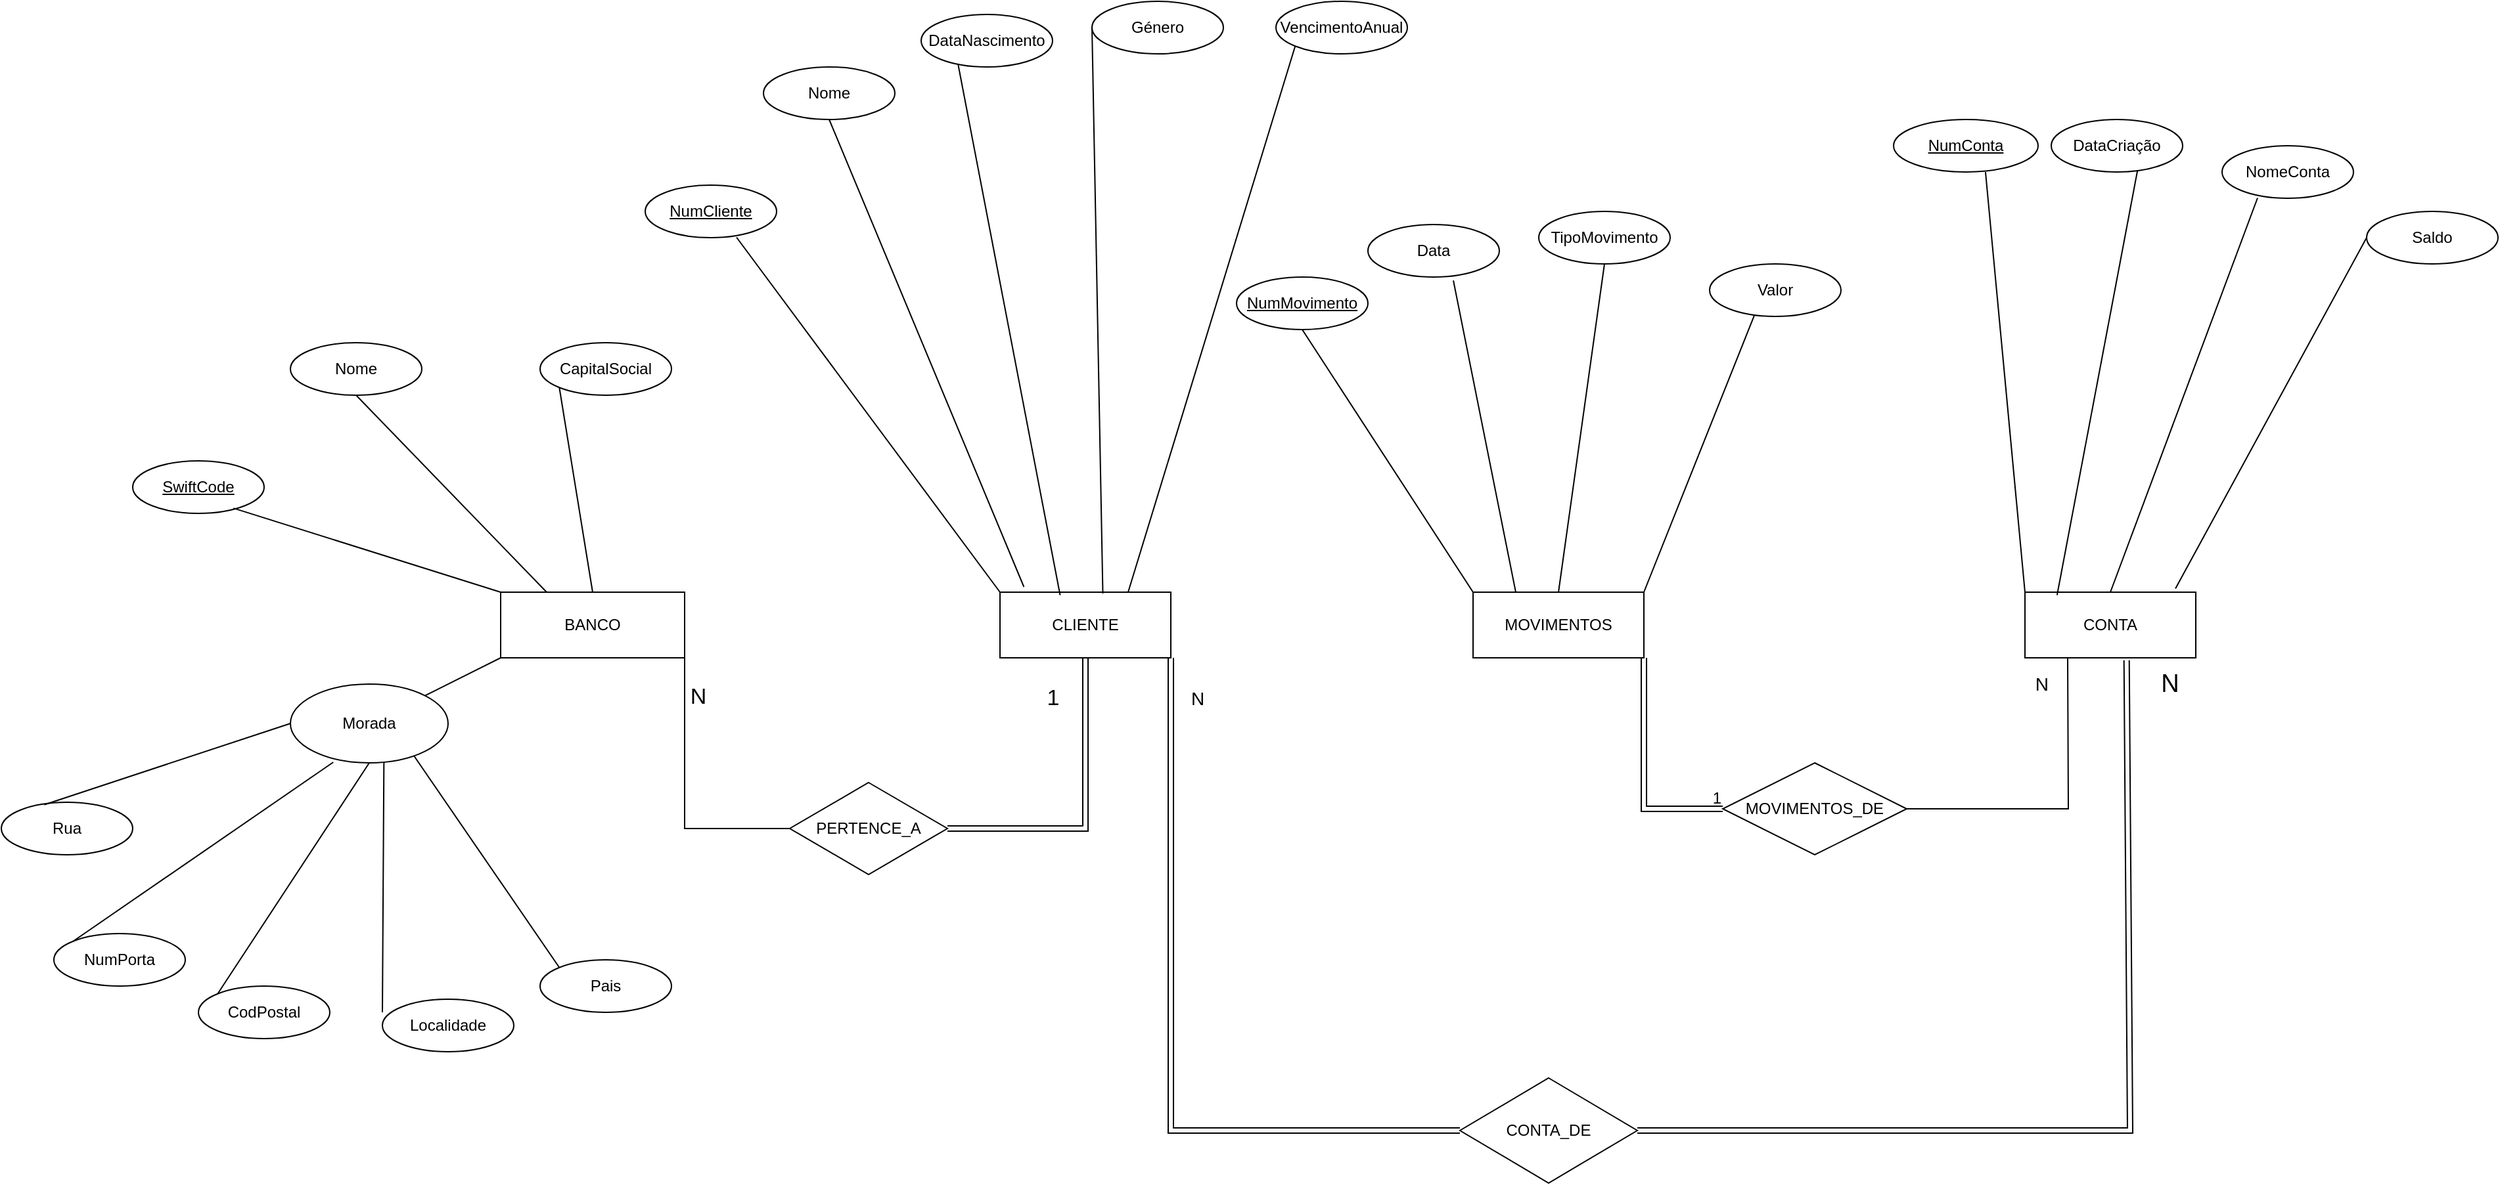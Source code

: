<mxfile version="28.2.4">
  <diagram name="Página-1" id="m5Xmwx6257ME347K5xNz">
    <mxGraphModel dx="2112" dy="1320" grid="1" gridSize="10" guides="1" tooltips="1" connect="1" arrows="1" fold="1" page="1" pageScale="1" pageWidth="1654" pageHeight="2336" math="0" shadow="0">
      <root>
        <mxCell id="0" />
        <mxCell id="1" parent="0" />
        <mxCell id="WJ1Ai5yTPcV2p-_aBd-Y-1" value="BANCO" style="whiteSpace=wrap;html=1;align=center;" vertex="1" parent="1">
          <mxGeometry x="410" y="880" width="140" height="50" as="geometry" />
        </mxCell>
        <mxCell id="WJ1Ai5yTPcV2p-_aBd-Y-2" value="&lt;font style=&quot;vertical-align: inherit;&quot; dir=&quot;auto&quot;&gt;&lt;font style=&quot;vertical-align: inherit;&quot; dir=&quot;auto&quot;&gt;SwiftCode&lt;/font&gt;&lt;/font&gt;" style="ellipse;whiteSpace=wrap;html=1;align=center;fontStyle=4;" vertex="1" parent="1">
          <mxGeometry x="130" y="780" width="100" height="40" as="geometry" />
        </mxCell>
        <mxCell id="WJ1Ai5yTPcV2p-_aBd-Y-3" value="&lt;font style=&quot;vertical-align: inherit;&quot; dir=&quot;auto&quot;&gt;&lt;font style=&quot;vertical-align: inherit;&quot; dir=&quot;auto&quot;&gt;Nome&lt;/font&gt;&lt;/font&gt;" style="ellipse;whiteSpace=wrap;html=1;align=center;" vertex="1" parent="1">
          <mxGeometry x="250" y="690" width="100" height="40" as="geometry" />
        </mxCell>
        <mxCell id="WJ1Ai5yTPcV2p-_aBd-Y-4" value="&lt;font style=&quot;vertical-align: inherit;&quot; dir=&quot;auto&quot;&gt;&lt;font style=&quot;vertical-align: inherit;&quot; dir=&quot;auto&quot;&gt;&lt;font style=&quot;vertical-align: inherit;&quot; dir=&quot;auto&quot;&gt;&lt;font style=&quot;vertical-align: inherit;&quot; dir=&quot;auto&quot;&gt;Rua&lt;/font&gt;&lt;/font&gt;&lt;/font&gt;&lt;/font&gt;" style="ellipse;whiteSpace=wrap;html=1;align=center;" vertex="1" parent="1">
          <mxGeometry x="30" y="1040" width="100" height="40" as="geometry" />
        </mxCell>
        <mxCell id="WJ1Ai5yTPcV2p-_aBd-Y-5" value="&lt;font style=&quot;vertical-align: inherit;&quot; dir=&quot;auto&quot;&gt;&lt;font style=&quot;vertical-align: inherit;&quot; dir=&quot;auto&quot;&gt;&lt;font style=&quot;vertical-align: inherit;&quot; dir=&quot;auto&quot;&gt;&lt;font style=&quot;vertical-align: inherit;&quot; dir=&quot;auto&quot;&gt;&lt;font style=&quot;vertical-align: inherit;&quot; dir=&quot;auto&quot;&gt;&lt;font style=&quot;vertical-align: inherit;&quot; dir=&quot;auto&quot;&gt;NumPorta&lt;/font&gt;&lt;/font&gt;&lt;/font&gt;&lt;/font&gt;&lt;/font&gt;&lt;/font&gt;" style="ellipse;whiteSpace=wrap;html=1;align=center;" vertex="1" parent="1">
          <mxGeometry x="70" y="1140" width="100" height="40" as="geometry" />
        </mxCell>
        <mxCell id="WJ1Ai5yTPcV2p-_aBd-Y-6" value="&lt;font style=&quot;vertical-align: inherit;&quot; dir=&quot;auto&quot;&gt;&lt;font style=&quot;vertical-align: inherit;&quot; dir=&quot;auto&quot;&gt;&lt;font style=&quot;vertical-align: inherit;&quot; dir=&quot;auto&quot;&gt;&lt;font style=&quot;vertical-align: inherit;&quot; dir=&quot;auto&quot;&gt;&lt;font style=&quot;vertical-align: inherit;&quot; dir=&quot;auto&quot;&gt;&lt;font style=&quot;vertical-align: inherit;&quot; dir=&quot;auto&quot;&gt;&lt;font style=&quot;vertical-align: inherit;&quot; dir=&quot;auto&quot;&gt;&lt;font style=&quot;vertical-align: inherit;&quot; dir=&quot;auto&quot;&gt;CodPostal&lt;/font&gt;&lt;/font&gt;&lt;/font&gt;&lt;/font&gt;&lt;/font&gt;&lt;/font&gt;&lt;/font&gt;&lt;/font&gt;" style="ellipse;whiteSpace=wrap;html=1;align=center;" vertex="1" parent="1">
          <mxGeometry x="180" y="1180" width="100" height="40" as="geometry" />
        </mxCell>
        <mxCell id="WJ1Ai5yTPcV2p-_aBd-Y-7" value="&lt;font style=&quot;vertical-align: inherit;&quot; dir=&quot;auto&quot;&gt;&lt;font style=&quot;vertical-align: inherit;&quot; dir=&quot;auto&quot;&gt;&lt;font style=&quot;vertical-align: inherit;&quot; dir=&quot;auto&quot;&gt;&lt;font style=&quot;vertical-align: inherit;&quot; dir=&quot;auto&quot;&gt;&lt;font style=&quot;vertical-align: inherit;&quot; dir=&quot;auto&quot;&gt;&lt;font style=&quot;vertical-align: inherit;&quot; dir=&quot;auto&quot;&gt;&lt;font style=&quot;vertical-align: inherit;&quot; dir=&quot;auto&quot;&gt;&lt;font style=&quot;vertical-align: inherit;&quot; dir=&quot;auto&quot;&gt;&lt;font style=&quot;vertical-align: inherit;&quot; dir=&quot;auto&quot;&gt;&lt;font style=&quot;vertical-align: inherit;&quot; dir=&quot;auto&quot;&gt;Localidade&lt;/font&gt;&lt;/font&gt;&lt;/font&gt;&lt;/font&gt;&lt;/font&gt;&lt;/font&gt;&lt;/font&gt;&lt;/font&gt;&lt;/font&gt;&lt;/font&gt;&lt;span style=&quot;color: rgba(0, 0, 0, 0); font-family: monospace; font-size: 0px; text-align: start; text-wrap-mode: nowrap;&quot;&gt;&lt;font style=&quot;vertical-align: inherit;&quot; dir=&quot;auto&quot;&gt;&lt;font style=&quot;vertical-align: inherit;&quot; dir=&quot;auto&quot;&gt;%3CmxGraphModel%3E%3Croot%3E%3CmxCell%20id%3D%220%22%2F%3E%3CmxCell%20id%3D%221%22%20parent%3D%220%22%2F%3E%3CmxCell%20id%3D%222%22%20value%3D%22%26lt%3Bfont%20style%3D%26quot%3Bvertical-align n%3A%20herdar%3B%26quot%3B%20dir%3D%26quot%3Bauto%26quot%3B%26gt%3B%26lt%3Bfonte%20estilo%3D%26quot%3Balinhamento-vertical%3A%20herdar%3B%26quot%3B%20dir%3D%26quot%3Bauto%26quot%3B%26gt%3B%26lt%3Bf ont%20style%3D%26quot%3Bvertical-align%3A%20inherit%3B%26quot%3B%20dir%3D%26quot%3Bauto%26quot%3B%26gt%3B%26lt%3Bfont%20style%3D%26quot%3Bvertical-align%3A%20inherit%3B%26quot%3B%20dir%3D%26q uot%3Bauto%26quot%3B%26gt%3B%26lt%3Bfonte%20estilo%3D%26quot%3Balinhamentovertical%3A%20herdar%3B%26quot%3B%20dir%3D%26quot%3Bauto%26quot%3B%26gt%3B%26lt%3Bfonte%20estilo%3D%26quot%3Balinhamentovertical%3A %20herdar%3B%26quot%3B%20dir%3D%26quot%3Bauto%26quot%3B%26gt%3B%26lt%3Bfonte%20estilo%3D%26quot%3Balinhamento-vertical%3A%20herdar%3B%26quot%3B%20dir%3D%26quot%3Bauto%26quot%3B%26gt%3B%26lt%3Bfonte% 20style%3D%26quot%3Bvertical-align%3A%20inherit%3B%26quot%3B%20dir%3D%26quot%3Bauto%26quot%3B%26gt%3BCodPostal%26lt%3B%2Ffont%26gt%3B%26lt%3B%2Ffont%26gt%3B%26lt%3B%2Ffont%26gt%3B%26lt%3B%2Ffont%26gt%3B%26lt%3B%2Ffo nt%26gt%3B%26lt%3B%2Ffont%26gt%3B%26lt%3B%2Ffont%26gt%3B%26lt%3B%2Ffont%26gt%3B%26lt%3B%2Ffont% 26gt% 3B% 22% 20estilo% 3D% 22elipse% 3BwhiteSpace% 3Dwrap% 3Bhtml% 3D1% 3Balign% 3Dcenter% 3B% 22% 20vértice% 3 D%221%22%20pai%3D%221%22%3E%3CmxGeometria%20x%3D%22670%22%20y%3D%22750%22%20largura%3D%22100%22%20altura%3D%2240%22%20as%3D%22geometria%22%2F%3E%3C%2FmxCélula%3E%3C%2Froot%3E%3C%2FmxModeloGráfico%3E&lt;/font&gt;&lt;/font&gt;&lt;/span&gt;" style="ellipse;whiteSpace=wrap;html=1;align=center;" vertex="1" parent="1">
          <mxGeometry x="320" y="1190" width="100" height="40" as="geometry" />
        </mxCell>
        <mxCell id="WJ1Ai5yTPcV2p-_aBd-Y-8" value="&lt;font style=&quot;vertical-align: inherit;&quot; dir=&quot;auto&quot;&gt;&lt;font style=&quot;vertical-align: inherit;&quot; dir=&quot;auto&quot;&gt;Pais&lt;/font&gt;&lt;/font&gt;" style="ellipse;whiteSpace=wrap;html=1;align=center;" vertex="1" parent="1">
          <mxGeometry x="440" y="1160" width="100" height="40" as="geometry" />
        </mxCell>
        <mxCell id="WJ1Ai5yTPcV2p-_aBd-Y-9" value="&lt;font style=&quot;vertical-align: inherit;&quot; dir=&quot;auto&quot;&gt;&lt;font style=&quot;vertical-align: inherit;&quot; dir=&quot;auto&quot;&gt;&lt;font style=&quot;vertical-align: inherit;&quot; dir=&quot;auto&quot;&gt;&lt;font style=&quot;vertical-align: inherit;&quot; dir=&quot;auto&quot;&gt;CapitalSocial&lt;/font&gt;&lt;/font&gt;&lt;/font&gt;&lt;/font&gt;" style="ellipse;whiteSpace=wrap;html=1;align=center;" vertex="1" parent="1">
          <mxGeometry x="440" y="690" width="100" height="40" as="geometry" />
        </mxCell>
        <mxCell id="WJ1Ai5yTPcV2p-_aBd-Y-10" value="" style="endArrow=none;html=1;rounded=0;exitX=0.767;exitY=0.901;exitDx=0;exitDy=0;exitPerimeter=0;entryX=0;entryY=0;entryDx=0;entryDy=0;" edge="1" parent="1" source="WJ1Ai5yTPcV2p-_aBd-Y-2" target="WJ1Ai5yTPcV2p-_aBd-Y-1">
          <mxGeometry relative="1" as="geometry">
            <mxPoint x="670" y="1070" as="sourcePoint" />
            <mxPoint x="830" y="1070" as="targetPoint" />
          </mxGeometry>
        </mxCell>
        <mxCell id="WJ1Ai5yTPcV2p-_aBd-Y-11" value="" style="endArrow=none;html=1;rounded=0;exitX=0;exitY=1;exitDx=0;exitDy=0;entryX=0;entryY=1;entryDx=0;entryDy=0;" edge="1" parent="1" source="WJ1Ai5yTPcV2p-_aBd-Y-43" target="WJ1Ai5yTPcV2p-_aBd-Y-1">
          <mxGeometry relative="1" as="geometry">
            <mxPoint x="326.5" y="962.6" as="sourcePoint" />
            <mxPoint x="930" y="1100" as="targetPoint" />
          </mxGeometry>
        </mxCell>
        <mxCell id="WJ1Ai5yTPcV2p-_aBd-Y-12" value="" style="endArrow=none;html=1;rounded=0;exitX=0.327;exitY=0.046;exitDx=0;exitDy=0;exitPerimeter=0;entryX=1;entryY=0.5;entryDx=0;entryDy=0;" edge="1" parent="1" source="WJ1Ai5yTPcV2p-_aBd-Y-4" target="WJ1Ai5yTPcV2p-_aBd-Y-43">
          <mxGeometry relative="1" as="geometry">
            <mxPoint x="420" y="1073" as="sourcePoint" />
            <mxPoint x="256" y="990" as="targetPoint" />
          </mxGeometry>
        </mxCell>
        <mxCell id="WJ1Ai5yTPcV2p-_aBd-Y-13" value="" style="endArrow=none;html=1;rounded=0;exitX=0;exitY=0;exitDx=0;exitDy=0;entryX=0.728;entryY=0.008;entryDx=0;entryDy=0;entryPerimeter=0;" edge="1" parent="1" source="WJ1Ai5yTPcV2p-_aBd-Y-5" target="WJ1Ai5yTPcV2p-_aBd-Y-43">
          <mxGeometry relative="1" as="geometry">
            <mxPoint x="427" y="1182" as="sourcePoint" />
            <mxPoint x="280" y="1000.0" as="targetPoint" />
          </mxGeometry>
        </mxCell>
        <mxCell id="WJ1Ai5yTPcV2p-_aBd-Y-14" value="" style="endArrow=none;html=1;rounded=0;exitX=0;exitY=0;exitDx=0;exitDy=0;entryX=0.5;entryY=0;entryDx=0;entryDy=0;" edge="1" parent="1" source="WJ1Ai5yTPcV2p-_aBd-Y-6" target="WJ1Ai5yTPcV2p-_aBd-Y-43">
          <mxGeometry relative="1" as="geometry">
            <mxPoint x="465" y="1256" as="sourcePoint" />
            <mxPoint x="300" y="1000.0" as="targetPoint" />
          </mxGeometry>
        </mxCell>
        <mxCell id="WJ1Ai5yTPcV2p-_aBd-Y-15" value="" style="endArrow=none;html=1;rounded=0;exitX=0;exitY=0;exitDx=0;exitDy=0;entryX=0.215;entryY=0.085;entryDx=0;entryDy=0;entryPerimeter=0;" edge="1" parent="1" source="WJ1Ai5yTPcV2p-_aBd-Y-8" target="WJ1Ai5yTPcV2p-_aBd-Y-43">
          <mxGeometry relative="1" as="geometry">
            <mxPoint x="625" y="1226" as="sourcePoint" />
            <mxPoint x="326.5" y="998" as="targetPoint" />
          </mxGeometry>
        </mxCell>
        <mxCell id="WJ1Ai5yTPcV2p-_aBd-Y-16" value="" style="endArrow=none;html=1;rounded=0;exitX=0;exitY=0.25;exitDx=0;exitDy=0;entryX=0.407;entryY=0.008;entryDx=0;entryDy=0;entryPerimeter=0;exitPerimeter=0;" edge="1" parent="1" source="WJ1Ai5yTPcV2p-_aBd-Y-7" target="WJ1Ai5yTPcV2p-_aBd-Y-43">
          <mxGeometry relative="1" as="geometry">
            <mxPoint x="718" y="1288" as="sourcePoint" />
            <mxPoint x="318.8" y="1001.08" as="targetPoint" />
          </mxGeometry>
        </mxCell>
        <mxCell id="WJ1Ai5yTPcV2p-_aBd-Y-17" value="" style="endArrow=none;html=1;rounded=0;exitX=0.5;exitY=1;exitDx=0;exitDy=0;entryX=0.25;entryY=0;entryDx=0;entryDy=0;" edge="1" parent="1" source="WJ1Ai5yTPcV2p-_aBd-Y-3" target="WJ1Ai5yTPcV2p-_aBd-Y-1">
          <mxGeometry relative="1" as="geometry">
            <mxPoint x="770" y="1100" as="sourcePoint" />
            <mxPoint x="930" y="1100" as="targetPoint" />
          </mxGeometry>
        </mxCell>
        <mxCell id="WJ1Ai5yTPcV2p-_aBd-Y-18" value="" style="endArrow=none;html=1;rounded=0;exitX=0.5;exitY=0;exitDx=0;exitDy=0;entryX=0;entryY=1;entryDx=0;entryDy=0;" edge="1" parent="1" source="WJ1Ai5yTPcV2p-_aBd-Y-1" target="WJ1Ai5yTPcV2p-_aBd-Y-9">
          <mxGeometry relative="1" as="geometry">
            <mxPoint x="410" y="790" as="sourcePoint" />
            <mxPoint x="465" y="940" as="targetPoint" />
          </mxGeometry>
        </mxCell>
        <mxCell id="WJ1Ai5yTPcV2p-_aBd-Y-19" value="&lt;font style=&quot;vertical-align: inherit;&quot; dir=&quot;auto&quot;&gt;&lt;font style=&quot;vertical-align: inherit;&quot; dir=&quot;auto&quot;&gt;CLIENTE&lt;/font&gt;&lt;/font&gt;" style="whiteSpace=wrap;html=1;align=center;" vertex="1" parent="1">
          <mxGeometry x="790" y="880" width="130" height="50" as="geometry" />
        </mxCell>
        <mxCell id="WJ1Ai5yTPcV2p-_aBd-Y-20" value="Nome" style="ellipse;whiteSpace=wrap;html=1;align=center;" vertex="1" parent="1">
          <mxGeometry x="610" y="480" width="100" height="40" as="geometry" />
        </mxCell>
        <mxCell id="WJ1Ai5yTPcV2p-_aBd-Y-21" value="DataNascimento" style="ellipse;whiteSpace=wrap;html=1;align=center;" vertex="1" parent="1">
          <mxGeometry x="730" y="440" width="100" height="40" as="geometry" />
        </mxCell>
        <mxCell id="WJ1Ai5yTPcV2p-_aBd-Y-22" value="NumCliente" style="ellipse;whiteSpace=wrap;html=1;align=center;fontStyle=4;rotation=0;" vertex="1" parent="1">
          <mxGeometry x="520" y="570" width="100" height="40" as="geometry" />
        </mxCell>
        <mxCell id="WJ1Ai5yTPcV2p-_aBd-Y-23" value="Género" style="ellipse;whiteSpace=wrap;html=1;align=center;" vertex="1" parent="1">
          <mxGeometry x="860" y="430" width="100" height="40" as="geometry" />
        </mxCell>
        <mxCell id="WJ1Ai5yTPcV2p-_aBd-Y-24" value="VencimentoAnual" style="ellipse;whiteSpace=wrap;html=1;align=center;" vertex="1" parent="1">
          <mxGeometry x="1000" y="430" width="100" height="40" as="geometry" />
        </mxCell>
        <mxCell id="WJ1Ai5yTPcV2p-_aBd-Y-25" value="" style="endArrow=none;html=1;rounded=0;exitX=0.695;exitY=0.994;exitDx=0;exitDy=0;exitPerimeter=0;entryX=0;entryY=0;entryDx=0;entryDy=0;" edge="1" parent="1" source="WJ1Ai5yTPcV2p-_aBd-Y-22" target="WJ1Ai5yTPcV2p-_aBd-Y-19">
          <mxGeometry relative="1" as="geometry">
            <mxPoint x="770" y="1070" as="sourcePoint" />
            <mxPoint x="930" y="1070" as="targetPoint" />
          </mxGeometry>
        </mxCell>
        <mxCell id="WJ1Ai5yTPcV2p-_aBd-Y-26" value="" style="endArrow=none;html=1;rounded=0;exitX=0.5;exitY=1;exitDx=0;exitDy=0;entryX=0.14;entryY=-0.08;entryDx=0;entryDy=0;entryPerimeter=0;" edge="1" parent="1" source="WJ1Ai5yTPcV2p-_aBd-Y-20" target="WJ1Ai5yTPcV2p-_aBd-Y-19">
          <mxGeometry relative="1" as="geometry">
            <mxPoint x="750" y="830" as="sourcePoint" />
            <mxPoint x="870" y="950" as="targetPoint" />
          </mxGeometry>
        </mxCell>
        <mxCell id="WJ1Ai5yTPcV2p-_aBd-Y-27" value="" style="endArrow=none;html=1;rounded=0;exitX=0.282;exitY=0.962;exitDx=0;exitDy=0;entryX=0.352;entryY=0.045;entryDx=0;entryDy=0;entryPerimeter=0;exitPerimeter=0;" edge="1" parent="1" source="WJ1Ai5yTPcV2p-_aBd-Y-21" target="WJ1Ai5yTPcV2p-_aBd-Y-19">
          <mxGeometry relative="1" as="geometry">
            <mxPoint x="820" y="820" as="sourcePoint" />
            <mxPoint x="888" y="976" as="targetPoint" />
          </mxGeometry>
        </mxCell>
        <mxCell id="WJ1Ai5yTPcV2p-_aBd-Y-28" value="" style="endArrow=none;html=1;rounded=0;exitX=0;exitY=0.5;exitDx=0;exitDy=0;entryX=0.602;entryY=0.02;entryDx=0;entryDy=0;entryPerimeter=0;" edge="1" parent="1" source="WJ1Ai5yTPcV2p-_aBd-Y-23" target="WJ1Ai5yTPcV2p-_aBd-Y-19">
          <mxGeometry relative="1" as="geometry">
            <mxPoint x="890" y="740" as="sourcePoint" />
            <mxPoint x="893" y="904" as="targetPoint" />
          </mxGeometry>
        </mxCell>
        <mxCell id="WJ1Ai5yTPcV2p-_aBd-Y-29" value="" style="endArrow=none;html=1;rounded=0;exitX=0;exitY=1;exitDx=0;exitDy=0;entryX=0.75;entryY=0;entryDx=0;entryDy=0;" edge="1" parent="1" source="WJ1Ai5yTPcV2p-_aBd-Y-24" target="WJ1Ai5yTPcV2p-_aBd-Y-19">
          <mxGeometry relative="1" as="geometry">
            <mxPoint x="967" y="790" as="sourcePoint" />
            <mxPoint x="930" y="941" as="targetPoint" />
          </mxGeometry>
        </mxCell>
        <mxCell id="WJ1Ai5yTPcV2p-_aBd-Y-31" value="CONTA" style="whiteSpace=wrap;html=1;align=center;" vertex="1" parent="1">
          <mxGeometry x="1570" y="880" width="130" height="50" as="geometry" />
        </mxCell>
        <mxCell id="WJ1Ai5yTPcV2p-_aBd-Y-32" value="NumConta" style="ellipse;whiteSpace=wrap;html=1;align=center;fontStyle=4;" vertex="1" parent="1">
          <mxGeometry x="1470" y="520" width="110" height="40" as="geometry" />
        </mxCell>
        <mxCell id="WJ1Ai5yTPcV2p-_aBd-Y-33" value="NomeConta" style="ellipse;whiteSpace=wrap;html=1;align=center;" vertex="1" parent="1">
          <mxGeometry x="1720" y="540" width="100" height="40" as="geometry" />
        </mxCell>
        <mxCell id="WJ1Ai5yTPcV2p-_aBd-Y-34" value="DataCriação" style="ellipse;whiteSpace=wrap;html=1;align=center;" vertex="1" parent="1">
          <mxGeometry x="1590" y="520" width="100" height="40" as="geometry" />
        </mxCell>
        <mxCell id="WJ1Ai5yTPcV2p-_aBd-Y-36" value="Saldo" style="ellipse;whiteSpace=wrap;html=1;align=center;" vertex="1" parent="1">
          <mxGeometry x="1830" y="590" width="100" height="40" as="geometry" />
        </mxCell>
        <mxCell id="WJ1Ai5yTPcV2p-_aBd-Y-37" value="" style="endArrow=none;html=1;rounded=0;exitX=0.636;exitY=1;exitDx=0;exitDy=0;exitPerimeter=0;entryX=0;entryY=0;entryDx=0;entryDy=0;" edge="1" parent="1" source="WJ1Ai5yTPcV2p-_aBd-Y-32" target="WJ1Ai5yTPcV2p-_aBd-Y-31">
          <mxGeometry relative="1" as="geometry">
            <mxPoint x="1010" y="1030" as="sourcePoint" />
            <mxPoint x="1170" y="1030" as="targetPoint" />
          </mxGeometry>
        </mxCell>
        <mxCell id="WJ1Ai5yTPcV2p-_aBd-Y-38" value="" style="endArrow=none;html=1;rounded=0;exitX=0.657;exitY=0.962;exitDx=0;exitDy=0;exitPerimeter=0;entryX=0.188;entryY=0.045;entryDx=0;entryDy=0;entryPerimeter=0;" edge="1" parent="1" source="WJ1Ai5yTPcV2p-_aBd-Y-34" target="WJ1Ai5yTPcV2p-_aBd-Y-31">
          <mxGeometry relative="1" as="geometry">
            <mxPoint x="1240" y="760" as="sourcePoint" />
            <mxPoint x="1300" y="880" as="targetPoint" />
          </mxGeometry>
        </mxCell>
        <mxCell id="WJ1Ai5yTPcV2p-_aBd-Y-39" value="" style="endArrow=none;html=1;rounded=0;exitX=0.27;exitY=0.994;exitDx=0;exitDy=0;entryX=0.5;entryY=0;entryDx=0;entryDy=0;exitPerimeter=0;" edge="1" parent="1" source="WJ1Ai5yTPcV2p-_aBd-Y-33" target="WJ1Ai5yTPcV2p-_aBd-Y-31">
          <mxGeometry relative="1" as="geometry">
            <mxPoint x="1310" y="820" as="sourcePoint" />
            <mxPoint x="1338" y="1014" as="targetPoint" />
          </mxGeometry>
        </mxCell>
        <mxCell id="WJ1Ai5yTPcV2p-_aBd-Y-40" value="" style="endArrow=none;html=1;rounded=0;exitX=0;exitY=0.5;exitDx=0;exitDy=0;entryX=0.881;entryY=-0.055;entryDx=0;entryDy=0;entryPerimeter=0;" edge="1" parent="1" source="WJ1Ai5yTPcV2p-_aBd-Y-36" target="WJ1Ai5yTPcV2p-_aBd-Y-31">
          <mxGeometry relative="1" as="geometry">
            <mxPoint x="1419" y="740" as="sourcePoint" />
            <mxPoint x="1400" y="952" as="targetPoint" />
          </mxGeometry>
        </mxCell>
        <mxCell id="WJ1Ai5yTPcV2p-_aBd-Y-43" value="Morada" style="ellipse;whiteSpace=wrap;html=1;align=center;direction=west;" vertex="1" parent="1">
          <mxGeometry x="250" y="950" width="120" height="60" as="geometry" />
        </mxCell>
        <mxCell id="WJ1Ai5yTPcV2p-_aBd-Y-60" value="PERTENCE_A" style="shape=rhombus;perimeter=rhombusPerimeter;whiteSpace=wrap;html=1;align=center;" vertex="1" parent="1">
          <mxGeometry x="630" y="1025" width="120" height="70" as="geometry" />
        </mxCell>
        <mxCell id="WJ1Ai5yTPcV2p-_aBd-Y-61" value="" style="endArrow=none;html=1;rounded=0;exitX=1;exitY=1;exitDx=0;exitDy=0;entryX=0;entryY=0.5;entryDx=0;entryDy=0;" edge="1" parent="1" source="WJ1Ai5yTPcV2p-_aBd-Y-1" target="WJ1Ai5yTPcV2p-_aBd-Y-60">
          <mxGeometry relative="1" as="geometry">
            <mxPoint x="940" y="950" as="sourcePoint" />
            <mxPoint x="1100" y="950" as="targetPoint" />
            <Array as="points">
              <mxPoint x="550" y="1060" />
            </Array>
          </mxGeometry>
        </mxCell>
        <mxCell id="WJ1Ai5yTPcV2p-_aBd-Y-69" value="N" style="edgeLabel;html=1;align=center;verticalAlign=middle;resizable=0;points=[];fontSize=17;" vertex="1" connectable="0" parent="WJ1Ai5yTPcV2p-_aBd-Y-61">
          <mxGeometry x="-0.633" y="1" relative="1" as="geometry">
            <mxPoint x="9" y="-9" as="offset" />
          </mxGeometry>
        </mxCell>
        <mxCell id="WJ1Ai5yTPcV2p-_aBd-Y-63" value="" style="shape=link;html=1;rounded=0;exitX=1;exitY=0.5;exitDx=0;exitDy=0;entryX=0.5;entryY=1;entryDx=0;entryDy=0;fontSize=14;" edge="1" parent="1" source="WJ1Ai5yTPcV2p-_aBd-Y-60" target="WJ1Ai5yTPcV2p-_aBd-Y-19">
          <mxGeometry relative="1" as="geometry">
            <mxPoint x="940" y="950" as="sourcePoint" />
            <mxPoint x="880" y="970" as="targetPoint" />
            <Array as="points">
              <mxPoint x="855" y="1060" />
            </Array>
          </mxGeometry>
        </mxCell>
        <mxCell id="WJ1Ai5yTPcV2p-_aBd-Y-84" value="1" style="edgeLabel;html=1;align=center;verticalAlign=middle;resizable=0;points=[];fontSize=17;" vertex="1" connectable="0" parent="WJ1Ai5yTPcV2p-_aBd-Y-63">
          <mxGeometry x="0.225" relative="1" as="geometry">
            <mxPoint x="-25" y="-60" as="offset" />
          </mxGeometry>
        </mxCell>
        <mxCell id="WJ1Ai5yTPcV2p-_aBd-Y-73" value="&lt;font style=&quot;vertical-align: inherit;&quot; dir=&quot;auto&quot;&gt;&lt;font style=&quot;vertical-align: inherit;&quot; dir=&quot;auto&quot;&gt;MOVIMENTOS&lt;/font&gt;&lt;/font&gt;" style="whiteSpace=wrap;html=1;align=center;" vertex="1" parent="1">
          <mxGeometry x="1150" y="880" width="130" height="50" as="geometry" />
        </mxCell>
        <mxCell id="WJ1Ai5yTPcV2p-_aBd-Y-74" value="NumMovimento" style="ellipse;whiteSpace=wrap;html=1;align=center;fontStyle=4;rotation=0;" vertex="1" parent="1">
          <mxGeometry x="970" y="640" width="100" height="40" as="geometry" />
        </mxCell>
        <mxCell id="WJ1Ai5yTPcV2p-_aBd-Y-75" value="Data" style="ellipse;whiteSpace=wrap;html=1;align=center;" vertex="1" parent="1">
          <mxGeometry x="1070" y="600" width="100" height="40" as="geometry" />
        </mxCell>
        <mxCell id="WJ1Ai5yTPcV2p-_aBd-Y-77" value="TipoMovimento" style="ellipse;whiteSpace=wrap;html=1;align=center;" vertex="1" parent="1">
          <mxGeometry x="1200" y="590" width="100" height="40" as="geometry" />
        </mxCell>
        <mxCell id="WJ1Ai5yTPcV2p-_aBd-Y-79" value="Valor" style="ellipse;whiteSpace=wrap;html=1;align=center;" vertex="1" parent="1">
          <mxGeometry x="1330" y="630" width="100" height="40" as="geometry" />
        </mxCell>
        <mxCell id="WJ1Ai5yTPcV2p-_aBd-Y-80" value="" style="endArrow=none;html=1;rounded=0;entryX=0.342;entryY=0.969;entryDx=0;entryDy=0;entryPerimeter=0;exitX=1;exitY=0;exitDx=0;exitDy=0;" edge="1" parent="1" source="WJ1Ai5yTPcV2p-_aBd-Y-73" target="WJ1Ai5yTPcV2p-_aBd-Y-79">
          <mxGeometry relative="1" as="geometry">
            <mxPoint x="1280" y="870" as="sourcePoint" />
            <mxPoint x="1230" y="850" as="targetPoint" />
          </mxGeometry>
        </mxCell>
        <mxCell id="WJ1Ai5yTPcV2p-_aBd-Y-81" value="" style="endArrow=none;html=1;rounded=0;entryX=0.5;entryY=1;entryDx=0;entryDy=0;exitX=0.5;exitY=0;exitDx=0;exitDy=0;" edge="1" parent="1" source="WJ1Ai5yTPcV2p-_aBd-Y-73" target="WJ1Ai5yTPcV2p-_aBd-Y-77">
          <mxGeometry relative="1" as="geometry">
            <mxPoint x="1070" y="850" as="sourcePoint" />
            <mxPoint x="1230" y="850" as="targetPoint" />
          </mxGeometry>
        </mxCell>
        <mxCell id="WJ1Ai5yTPcV2p-_aBd-Y-82" value="" style="endArrow=none;html=1;rounded=0;entryX=0.65;entryY=1.065;entryDx=0;entryDy=0;entryPerimeter=0;exitX=0.25;exitY=0;exitDx=0;exitDy=0;" edge="1" parent="1" source="WJ1Ai5yTPcV2p-_aBd-Y-73" target="WJ1Ai5yTPcV2p-_aBd-Y-75">
          <mxGeometry relative="1" as="geometry">
            <mxPoint x="1070" y="850" as="sourcePoint" />
            <mxPoint x="1230" y="850" as="targetPoint" />
          </mxGeometry>
        </mxCell>
        <mxCell id="WJ1Ai5yTPcV2p-_aBd-Y-83" value="" style="endArrow=none;html=1;rounded=0;exitX=0.5;exitY=1;exitDx=0;exitDy=0;entryX=0;entryY=0;entryDx=0;entryDy=0;" edge="1" parent="1" source="WJ1Ai5yTPcV2p-_aBd-Y-74" target="WJ1Ai5yTPcV2p-_aBd-Y-73">
          <mxGeometry relative="1" as="geometry">
            <mxPoint x="1070" y="850" as="sourcePoint" />
            <mxPoint x="1230" y="850" as="targetPoint" />
          </mxGeometry>
        </mxCell>
        <mxCell id="WJ1Ai5yTPcV2p-_aBd-Y-85" value="CONTA_DE" style="shape=rhombus;perimeter=rhombusPerimeter;whiteSpace=wrap;html=1;align=center;" vertex="1" parent="1">
          <mxGeometry x="1140" y="1250" width="135" height="80" as="geometry" />
        </mxCell>
        <mxCell id="WJ1Ai5yTPcV2p-_aBd-Y-86" value="" style="shape=link;html=1;rounded=0;exitX=1;exitY=1;exitDx=0;exitDy=0;entryX=0;entryY=0.5;entryDx=0;entryDy=0;" edge="1" parent="1" source="WJ1Ai5yTPcV2p-_aBd-Y-19" target="WJ1Ai5yTPcV2p-_aBd-Y-85">
          <mxGeometry relative="1" as="geometry">
            <mxPoint x="1280" y="880" as="sourcePoint" />
            <mxPoint x="1440" y="880" as="targetPoint" />
            <Array as="points">
              <mxPoint x="920" y="1290" />
            </Array>
          </mxGeometry>
        </mxCell>
        <mxCell id="WJ1Ai5yTPcV2p-_aBd-Y-95" value="N" style="edgeLabel;html=1;align=center;verticalAlign=middle;resizable=0;points=[];fontSize=14;" vertex="1" connectable="0" parent="WJ1Ai5yTPcV2p-_aBd-Y-86">
          <mxGeometry x="-0.647" relative="1" as="geometry">
            <mxPoint x="20" y="-72" as="offset" />
          </mxGeometry>
        </mxCell>
        <mxCell id="WJ1Ai5yTPcV2p-_aBd-Y-88" value="" style="shape=link;html=1;rounded=0;exitX=1;exitY=0.5;exitDx=0;exitDy=0;entryX=0.595;entryY=1.037;entryDx=0;entryDy=0;entryPerimeter=0;" edge="1" parent="1" source="WJ1Ai5yTPcV2p-_aBd-Y-85" target="WJ1Ai5yTPcV2p-_aBd-Y-31">
          <mxGeometry relative="1" as="geometry">
            <mxPoint x="910" y="1010" as="sourcePoint" />
            <mxPoint x="1640" y="980" as="targetPoint" />
            <Array as="points">
              <mxPoint x="1650" y="1290" />
            </Array>
          </mxGeometry>
        </mxCell>
        <mxCell id="WJ1Ai5yTPcV2p-_aBd-Y-96" value="N" style="edgeLabel;html=1;align=center;verticalAlign=middle;resizable=0;points=[];fontSize=19;" vertex="1" connectable="0" parent="WJ1Ai5yTPcV2p-_aBd-Y-88">
          <mxGeometry x="0.88" y="2" relative="1" as="geometry">
            <mxPoint x="34" y="-26" as="offset" />
          </mxGeometry>
        </mxCell>
        <mxCell id="WJ1Ai5yTPcV2p-_aBd-Y-90" value="MOVIMENTOS_DE" style="shape=rhombus;perimeter=rhombusPerimeter;whiteSpace=wrap;html=1;align=center;" vertex="1" parent="1">
          <mxGeometry x="1340" y="1010" width="140" height="70" as="geometry" />
        </mxCell>
        <mxCell id="WJ1Ai5yTPcV2p-_aBd-Y-91" value="" style="shape=link;html=1;rounded=0;exitX=1;exitY=1;exitDx=0;exitDy=0;entryX=0;entryY=0.5;entryDx=0;entryDy=0;" edge="1" parent="1" source="WJ1Ai5yTPcV2p-_aBd-Y-73" target="WJ1Ai5yTPcV2p-_aBd-Y-90">
          <mxGeometry relative="1" as="geometry">
            <mxPoint x="1310" y="930" as="sourcePoint" />
            <mxPoint x="1470" y="930" as="targetPoint" />
            <Array as="points">
              <mxPoint x="1280" y="1045" />
            </Array>
          </mxGeometry>
        </mxCell>
        <mxCell id="WJ1Ai5yTPcV2p-_aBd-Y-92" value="1" style="resizable=0;html=1;whiteSpace=wrap;align=right;verticalAlign=bottom;" connectable="0" vertex="1" parent="WJ1Ai5yTPcV2p-_aBd-Y-91">
          <mxGeometry x="1" relative="1" as="geometry" />
        </mxCell>
        <mxCell id="WJ1Ai5yTPcV2p-_aBd-Y-93" value="" style="endArrow=none;html=1;rounded=0;exitX=1;exitY=0.5;exitDx=0;exitDy=0;entryX=0.25;entryY=1;entryDx=0;entryDy=0;" edge="1" parent="1" source="WJ1Ai5yTPcV2p-_aBd-Y-90" target="WJ1Ai5yTPcV2p-_aBd-Y-31">
          <mxGeometry relative="1" as="geometry">
            <mxPoint x="1310" y="930" as="sourcePoint" />
            <mxPoint x="1603" y="950" as="targetPoint" />
            <Array as="points">
              <mxPoint x="1603" y="1045" />
            </Array>
          </mxGeometry>
        </mxCell>
        <mxCell id="WJ1Ai5yTPcV2p-_aBd-Y-94" value="N" style="resizable=0;html=1;whiteSpace=wrap;align=right;verticalAlign=bottom;fontSize=14;" connectable="0" vertex="1" parent="WJ1Ai5yTPcV2p-_aBd-Y-93">
          <mxGeometry x="1" relative="1" as="geometry">
            <mxPoint x="-13" y="30" as="offset" />
          </mxGeometry>
        </mxCell>
      </root>
    </mxGraphModel>
  </diagram>
</mxfile>
